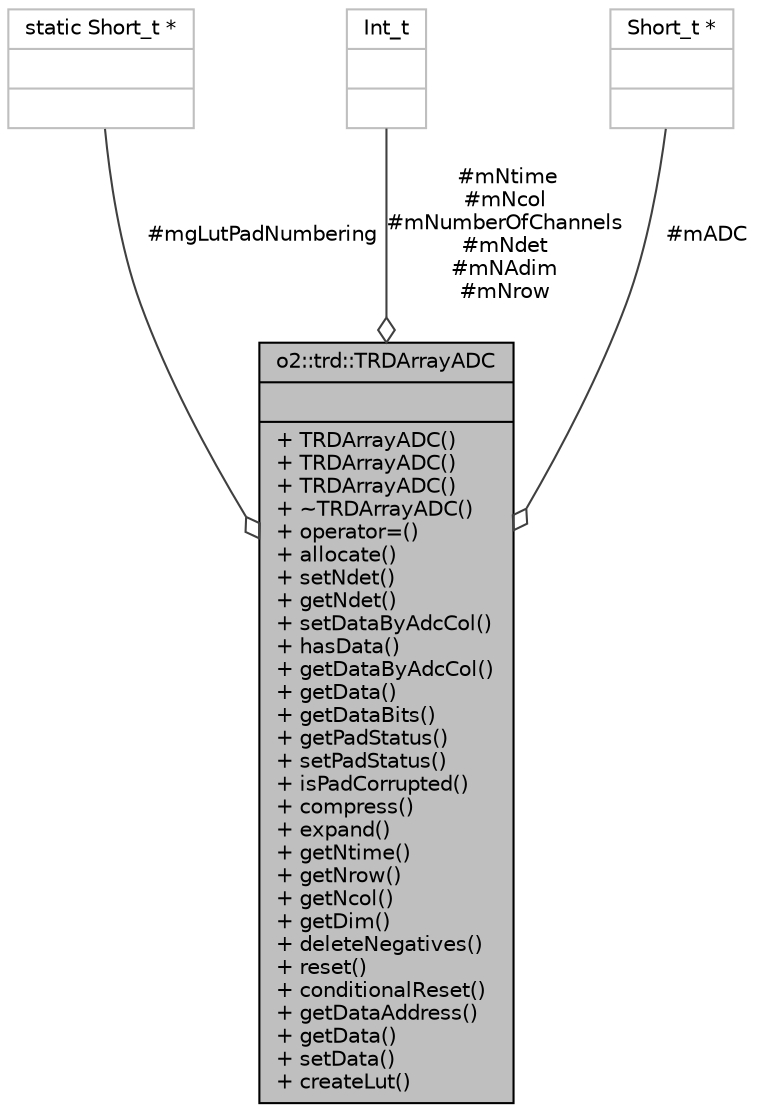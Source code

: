 digraph "o2::trd::TRDArrayADC"
{
 // INTERACTIVE_SVG=YES
  bgcolor="transparent";
  edge [fontname="Helvetica",fontsize="10",labelfontname="Helvetica",labelfontsize="10"];
  node [fontname="Helvetica",fontsize="10",shape=record];
  Node1 [label="{o2::trd::TRDArrayADC\n||+ TRDArrayADC()\l+ TRDArrayADC()\l+ TRDArrayADC()\l+ ~TRDArrayADC()\l+ operator=()\l+ allocate()\l+ setNdet()\l+ getNdet()\l+ setDataByAdcCol()\l+ hasData()\l+ getDataByAdcCol()\l+ getData()\l+ getDataBits()\l+ getPadStatus()\l+ setPadStatus()\l+ isPadCorrupted()\l+ compress()\l+ expand()\l+ getNtime()\l+ getNrow()\l+ getNcol()\l+ getDim()\l+ deleteNegatives()\l+ reset()\l+ conditionalReset()\l+ getDataAddress()\l+ getData()\l+ setData()\l+ createLut()\l}",height=0.2,width=0.4,color="black", fillcolor="grey75", style="filled" fontcolor="black"];
  Node2 -> Node1 [color="grey25",fontsize="10",style="solid",label=" #mgLutPadNumbering" ,arrowhead="odiamond",fontname="Helvetica"];
  Node2 [label="{static Short_t *\n||}",height=0.2,width=0.4,color="grey75"];
  Node3 -> Node1 [color="grey25",fontsize="10",style="solid",label=" #mNtime\n#mNcol\n#mNumberOfChannels\n#mNdet\n#mNAdim\n#mNrow" ,arrowhead="odiamond",fontname="Helvetica"];
  Node3 [label="{Int_t\n||}",height=0.2,width=0.4,color="grey75"];
  Node4 -> Node1 [color="grey25",fontsize="10",style="solid",label=" #mADC" ,arrowhead="odiamond",fontname="Helvetica"];
  Node4 [label="{Short_t *\n||}",height=0.2,width=0.4,color="grey75"];
}
